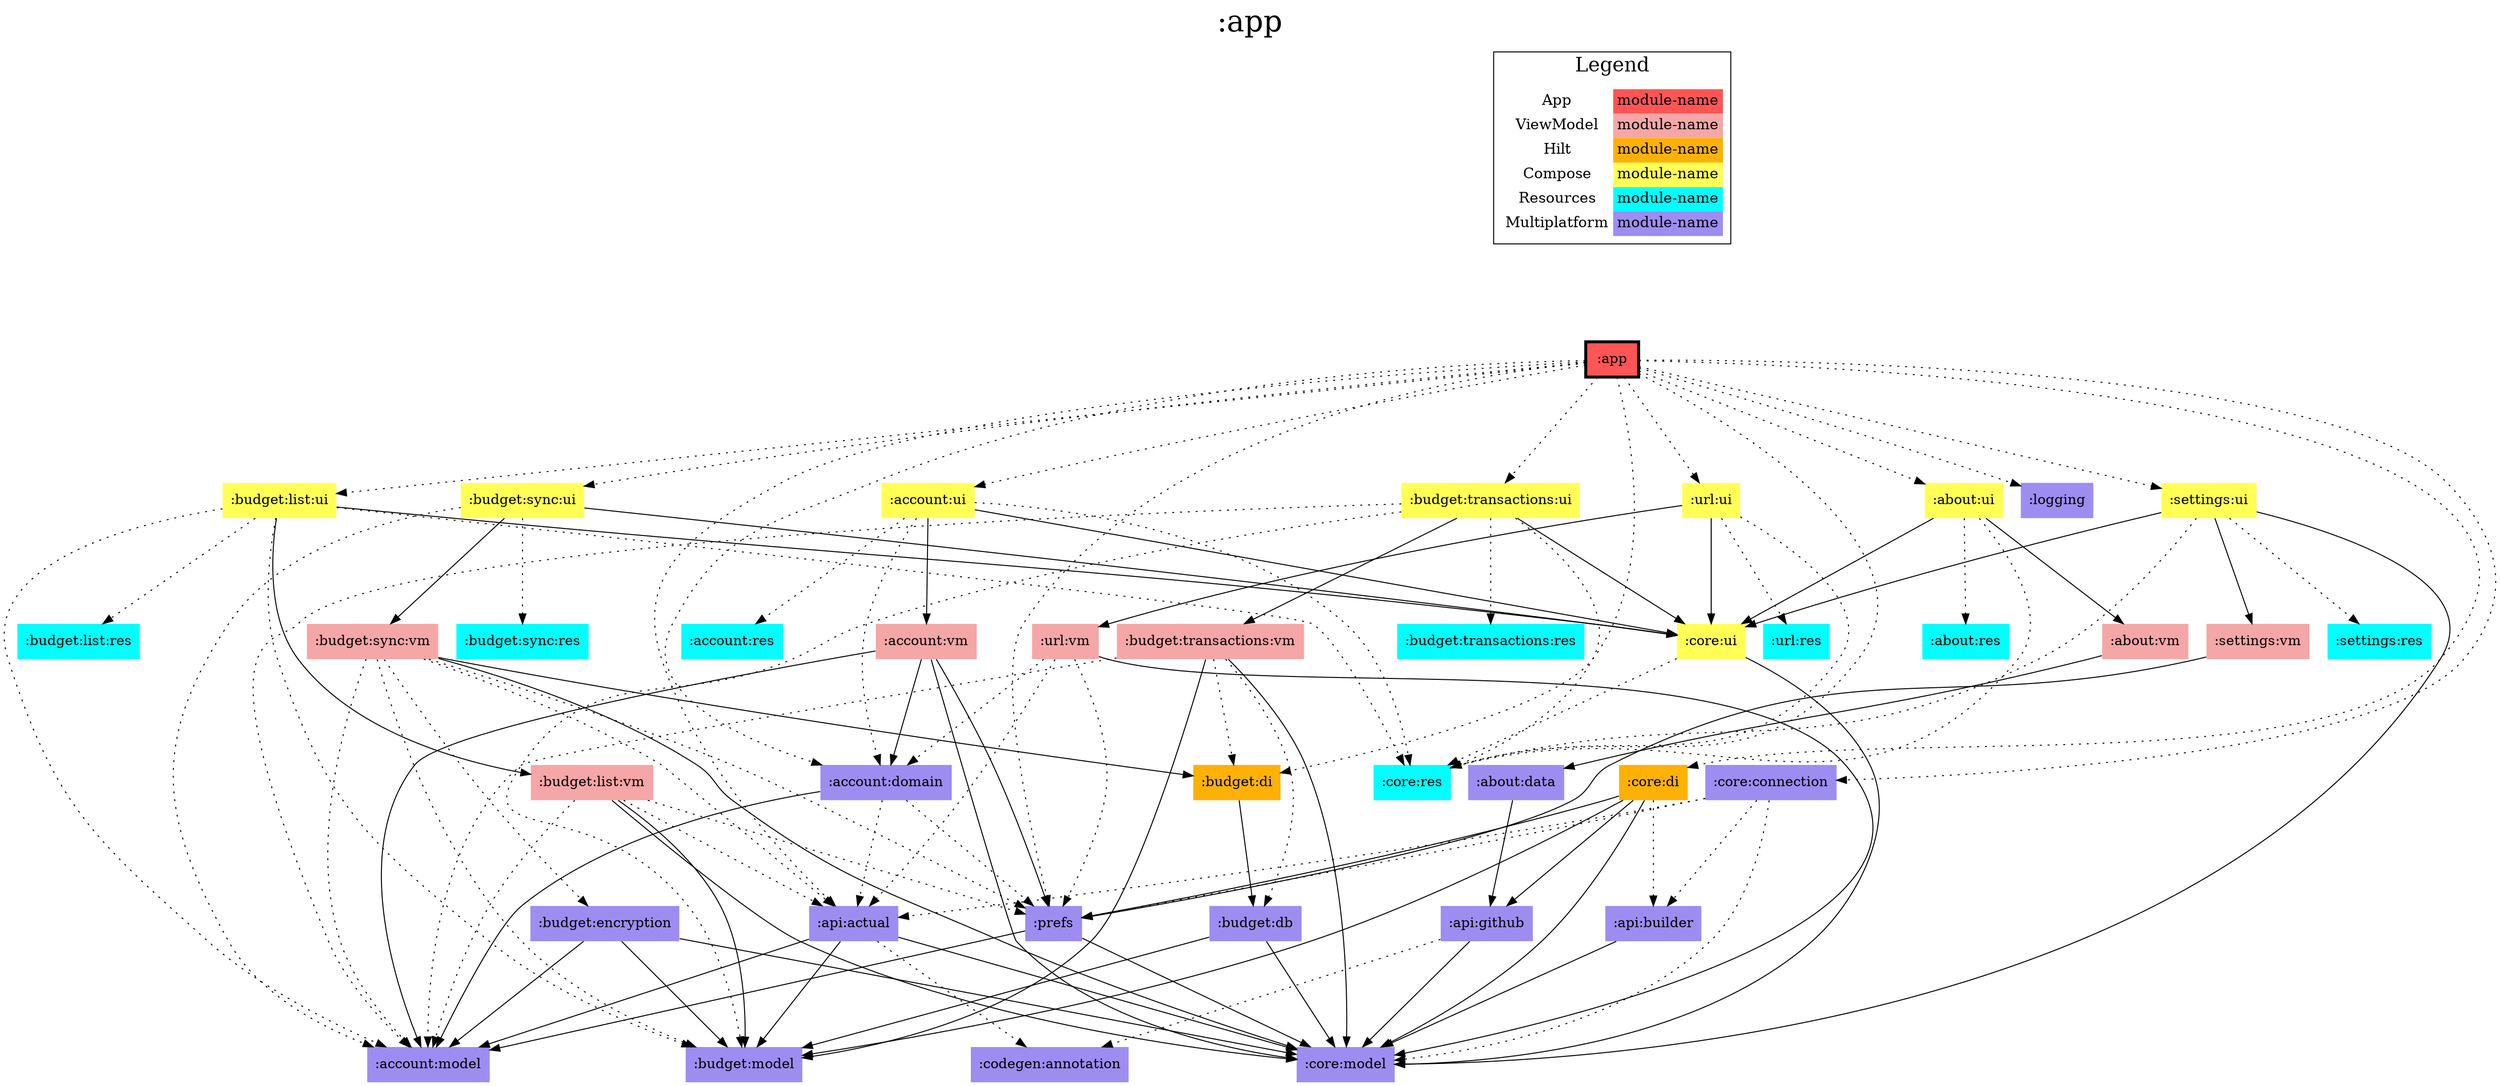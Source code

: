 digraph {
edge ["dir"="forward"]
graph ["dpi"="100","label"=":app","labelloc"="t","fontsize"="30","ranksep"="1.5","rankdir"="TB"]
node ["style"="filled"]
":about:data" ["fillcolor"="#9D8DF1","shape"="none"]
":about:res" ["fillcolor"="#00FFFF","shape"="none"]
":about:ui" ["fillcolor"="#FFFF55","shape"="none"]
":about:vm" ["fillcolor"="#F5A6A6","shape"="none"]
":account:domain" ["fillcolor"="#9D8DF1","shape"="none"]
":account:model" ["fillcolor"="#9D8DF1","shape"="none"]
":account:res" ["fillcolor"="#00FFFF","shape"="none"]
":account:ui" ["fillcolor"="#FFFF55","shape"="none"]
":account:vm" ["fillcolor"="#F5A6A6","shape"="none"]
":api:actual" ["fillcolor"="#9D8DF1","shape"="none"]
":api:builder" ["fillcolor"="#9D8DF1","shape"="none"]
":api:github" ["fillcolor"="#9D8DF1","shape"="none"]
":app" ["fillcolor"="#FF5555","color"="black","penwidth"="3","shape"="box"]
":budget:db" ["fillcolor"="#9D8DF1","shape"="none"]
":budget:di" ["fillcolor"="#FCB103","shape"="none"]
":budget:encryption" ["fillcolor"="#9D8DF1","shape"="none"]
":budget:list:res" ["fillcolor"="#00FFFF","shape"="none"]
":budget:list:ui" ["fillcolor"="#FFFF55","shape"="none"]
":budget:list:vm" ["fillcolor"="#F5A6A6","shape"="none"]
":budget:model" ["fillcolor"="#9D8DF1","shape"="none"]
":budget:sync:res" ["fillcolor"="#00FFFF","shape"="none"]
":budget:sync:ui" ["fillcolor"="#FFFF55","shape"="none"]
":budget:sync:vm" ["fillcolor"="#F5A6A6","shape"="none"]
":budget:transactions:res" ["fillcolor"="#00FFFF","shape"="none"]
":budget:transactions:ui" ["fillcolor"="#FFFF55","shape"="none"]
":budget:transactions:vm" ["fillcolor"="#F5A6A6","shape"="none"]
":codegen:annotation" ["fillcolor"="#9D8DF1","shape"="none"]
":core:connection" ["fillcolor"="#9D8DF1","shape"="none"]
":core:di" ["fillcolor"="#FCB103","shape"="none"]
":core:model" ["fillcolor"="#9D8DF1","shape"="none"]
":core:res" ["fillcolor"="#00FFFF","shape"="none"]
":core:ui" ["fillcolor"="#FFFF55","shape"="none"]
":logging" ["fillcolor"="#9D8DF1","shape"="none"]
":prefs" ["fillcolor"="#9D8DF1","shape"="none"]
":settings:res" ["fillcolor"="#00FFFF","shape"="none"]
":settings:ui" ["fillcolor"="#FFFF55","shape"="none"]
":settings:vm" ["fillcolor"="#F5A6A6","shape"="none"]
":url:res" ["fillcolor"="#00FFFF","shape"="none"]
":url:ui" ["fillcolor"="#FFFF55","shape"="none"]
":url:vm" ["fillcolor"="#F5A6A6","shape"="none"]
{
edge ["dir"="none"]
graph ["rank"="same"]
":app"
}
":about:data" -> ":api:github"
":about:ui" -> ":about:res" ["style"="dotted"]
":about:ui" -> ":about:vm"
":about:ui" -> ":core:res" ["style"="dotted"]
":about:ui" -> ":core:ui"
":about:vm" -> ":about:data"
":account:domain" -> ":account:model"
":account:domain" -> ":api:actual" ["style"="dotted"]
":account:domain" -> ":prefs" ["style"="dotted"]
":account:ui" -> ":account:domain" ["style"="dotted"]
":account:ui" -> ":account:res" ["style"="dotted"]
":account:ui" -> ":account:vm"
":account:ui" -> ":core:res" ["style"="dotted"]
":account:ui" -> ":core:ui"
":account:vm" -> ":account:domain"
":account:vm" -> ":account:model"
":account:vm" -> ":core:model"
":account:vm" -> ":prefs"
":api:actual" -> ":account:model"
":api:actual" -> ":budget:model"
":api:actual" -> ":codegen:annotation" ["style"="dotted"]
":api:actual" -> ":core:model"
":api:builder" -> ":core:model"
":api:github" -> ":codegen:annotation" ["style"="dotted"]
":api:github" -> ":core:model"
":app" -> ":about:ui" ["style"="dotted"]
":app" -> ":account:domain" ["style"="dotted"]
":app" -> ":account:ui" ["style"="dotted"]
":app" -> ":api:actual" ["style"="dotted"]
":app" -> ":budget:di" ["style"="dotted"]
":app" -> ":budget:list:ui" ["style"="dotted"]
":app" -> ":budget:sync:ui" ["style"="dotted"]
":app" -> ":budget:transactions:ui" ["style"="dotted"]
":app" -> ":core:connection" ["style"="dotted"]
":app" -> ":core:di" ["style"="dotted"]
":app" -> ":core:res" ["style"="dotted"]
":app" -> ":logging" ["style"="dotted"]
":app" -> ":prefs" ["style"="dotted"]
":app" -> ":settings:ui" ["style"="dotted"]
":app" -> ":url:ui" ["style"="dotted"]
":budget:db" -> ":budget:model"
":budget:db" -> ":core:model"
":budget:di" -> ":budget:db"
":budget:encryption" -> ":account:model"
":budget:encryption" -> ":budget:model"
":budget:encryption" -> ":core:model"
":budget:list:ui" -> ":account:model" ["style"="dotted"]
":budget:list:ui" -> ":budget:list:res" ["style"="dotted"]
":budget:list:ui" -> ":budget:list:vm"
":budget:list:ui" -> ":budget:model" ["style"="dotted"]
":budget:list:ui" -> ":core:res" ["style"="dotted"]
":budget:list:ui" -> ":core:ui"
":budget:list:vm" -> ":account:model" ["style"="dotted"]
":budget:list:vm" -> ":api:actual" ["style"="dotted"]
":budget:list:vm" -> ":budget:model"
":budget:list:vm" -> ":core:model"
":budget:list:vm" -> ":prefs" ["style"="dotted"]
":budget:sync:ui" -> ":account:model" ["style"="dotted"]
":budget:sync:ui" -> ":budget:sync:res" ["style"="dotted"]
":budget:sync:ui" -> ":budget:sync:vm"
":budget:sync:ui" -> ":core:ui"
":budget:sync:vm" -> ":account:model" ["style"="dotted"]
":budget:sync:vm" -> ":api:actual" ["style"="dotted"]
":budget:sync:vm" -> ":budget:di"
":budget:sync:vm" -> ":budget:encryption" ["style"="dotted"]
":budget:sync:vm" -> ":budget:model" ["style"="dotted"]
":budget:sync:vm" -> ":core:model"
":budget:sync:vm" -> ":prefs" ["style"="dotted"]
":budget:transactions:ui" -> ":account:model" ["style"="dotted"]
":budget:transactions:ui" -> ":budget:model" ["style"="dotted"]
":budget:transactions:ui" -> ":budget:transactions:res" ["style"="dotted"]
":budget:transactions:ui" -> ":budget:transactions:vm"
":budget:transactions:ui" -> ":core:res" ["style"="dotted"]
":budget:transactions:ui" -> ":core:ui"
":budget:transactions:vm" -> ":account:model" ["style"="dotted"]
":budget:transactions:vm" -> ":budget:db" ["style"="dotted"]
":budget:transactions:vm" -> ":budget:di" ["style"="dotted"]
":budget:transactions:vm" -> ":budget:model"
":budget:transactions:vm" -> ":core:model"
":core:connection" -> ":api:actual" ["style"="dotted"]
":core:connection" -> ":api:builder" ["style"="dotted"]
":core:connection" -> ":core:model" ["style"="dotted"]
":core:connection" -> ":prefs" ["style"="dotted"]
":core:di" -> ":api:builder" ["style"="dotted"]
":core:di" -> ":api:github"
":core:di" -> ":budget:model"
":core:di" -> ":core:model"
":core:di" -> ":prefs"
":core:ui" -> ":core:model"
":core:ui" -> ":core:res" ["style"="dotted"]
":prefs" -> ":account:model"
":prefs" -> ":core:model"
":settings:ui" -> ":core:model"
":settings:ui" -> ":core:res" ["style"="dotted"]
":settings:ui" -> ":core:ui"
":settings:ui" -> ":settings:res" ["style"="dotted"]
":settings:ui" -> ":settings:vm"
":settings:vm" -> ":prefs"
":url:ui" -> ":core:res" ["style"="dotted"]
":url:ui" -> ":core:ui"
":url:ui" -> ":url:res" ["style"="dotted"]
":url:ui" -> ":url:vm"
":url:vm" -> ":account:domain" ["style"="dotted"]
":url:vm" -> ":api:actual" ["style"="dotted"]
":url:vm" -> ":core:model"
":url:vm" -> ":prefs" ["style"="dotted"]
subgraph "cluster_legend" {
edge ["dir"="none"]
graph ["label"="Legend","fontsize"="20"]
"Legend" ["style"="filled","fillcolor"="#FFFFFF","shape"="none","margin"="0","fontsize"="15","label"=<
<TABLE BORDER="0" CELLBORDER="0" CELLSPACING="0" CELLPADDING="4">
<TR><TD>App</TD><TD BGCOLOR="#FF5555">module-name</TD></TR>
<TR><TD>ViewModel</TD><TD BGCOLOR="#F5A6A6">module-name</TD></TR>
<TR><TD>Hilt</TD><TD BGCOLOR="#FCB103">module-name</TD></TR>
<TR><TD>Compose</TD><TD BGCOLOR="#FFFF55">module-name</TD></TR>
<TR><TD>Resources</TD><TD BGCOLOR="#00FFFF">module-name</TD></TR>
<TR><TD>Multiplatform</TD><TD BGCOLOR="#9D8DF1">module-name</TD></TR>
</TABLE>
>]
} -> ":app" ["style"="invis"]
}
